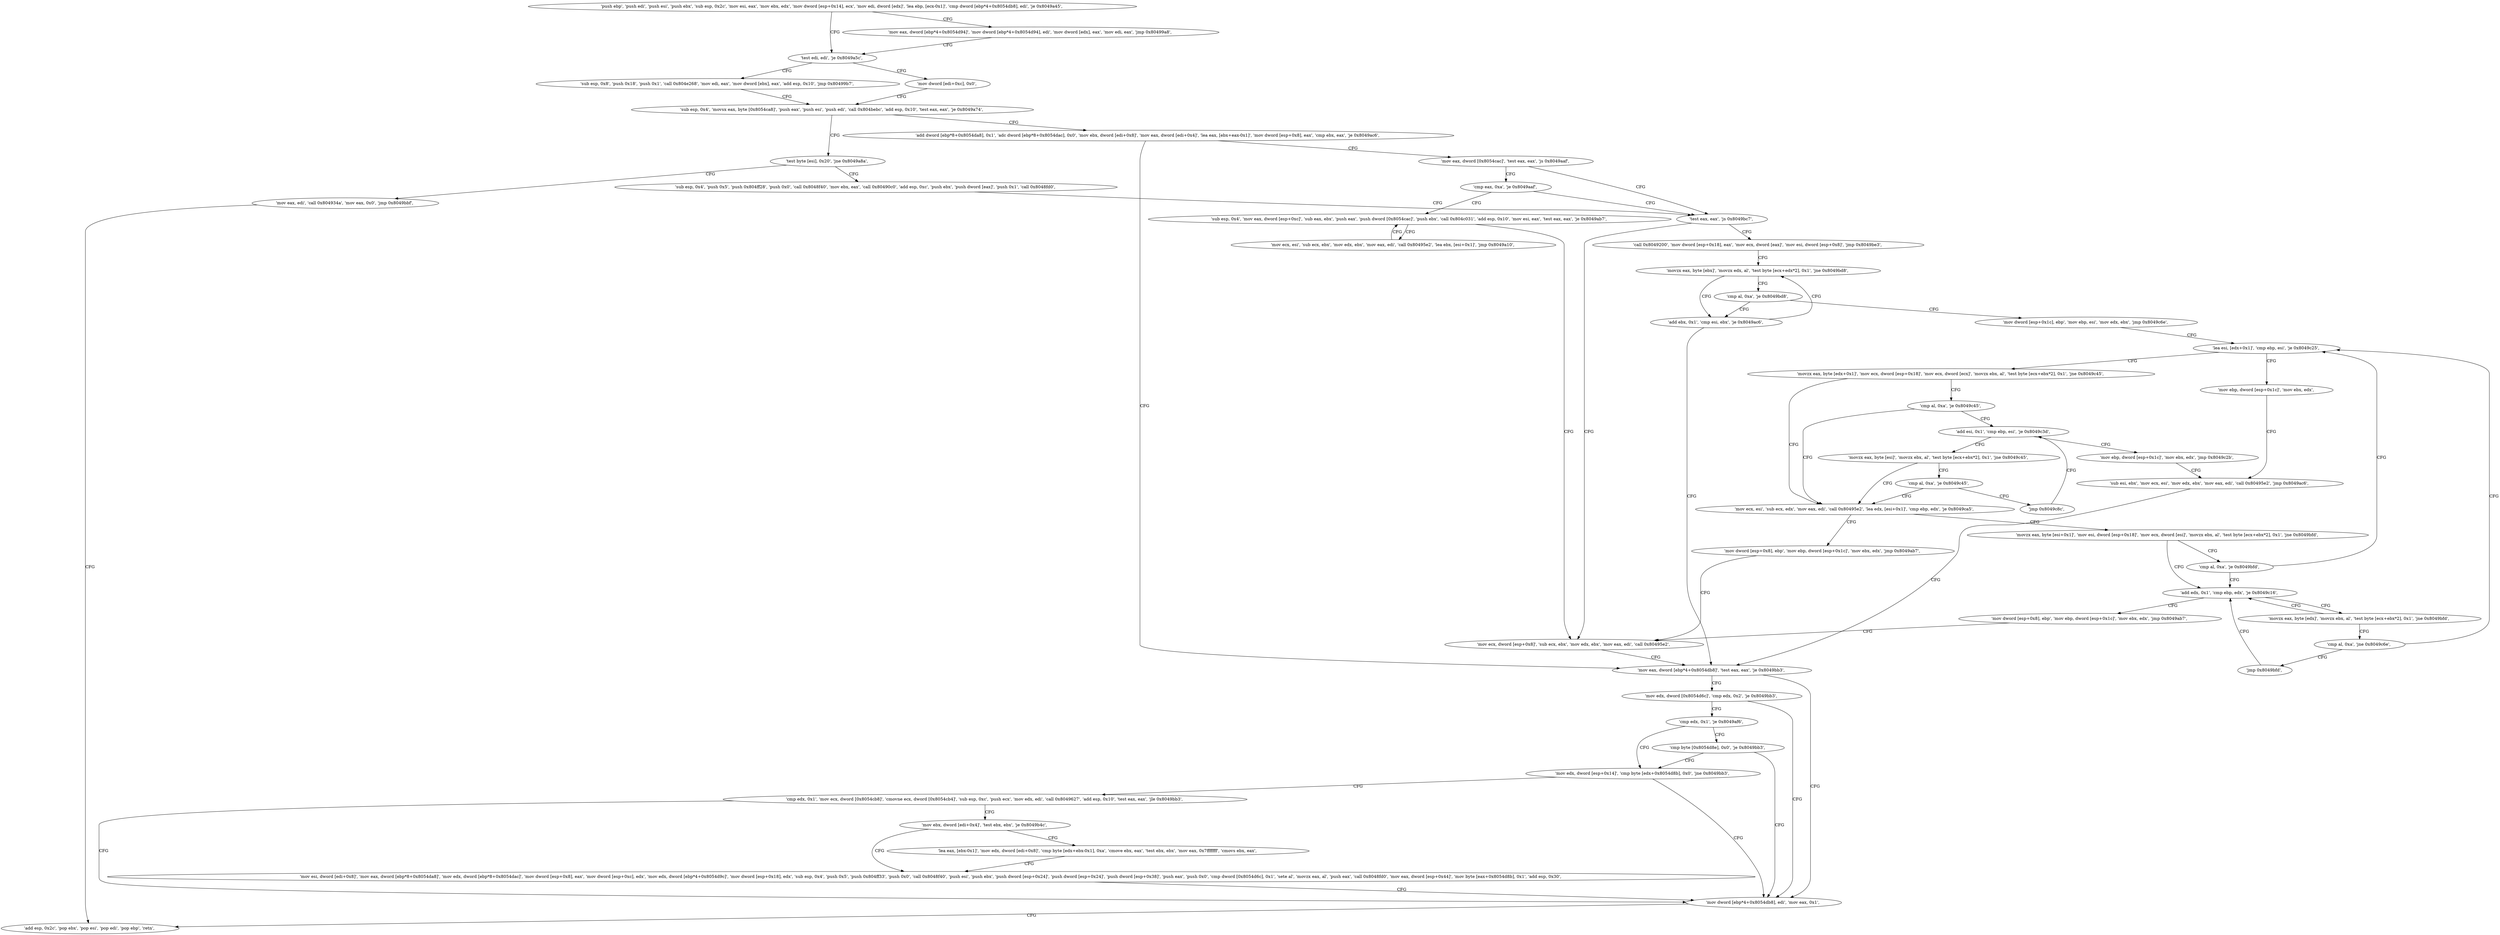 digraph "func" {
"134519175" [label = "'push ebp', 'push edi', 'push esi', 'push ebx', 'sub esp, 0x2c', 'mov esi, eax', 'mov ebx, edx', 'mov dword [esp+0x14], ecx', 'mov edi, dword [edx]', 'lea ebp, [ecx-0x1]', 'cmp dword [ebp*4+0x8054db8], edi', 'je 0x8049a45', " ]
"134519365" [label = "'mov eax, dword [ebp*4+0x8054d94]', 'mov dword [ebp*4+0x8054d94], edi', 'mov dword [edx], eax', 'mov edi, eax', 'jmp 0x80499a8', " ]
"134519208" [label = "'test edi, edi', 'je 0x8049a5c', " ]
"134519388" [label = "'sub esp, 0x8', 'push 0x18', 'push 0x1', 'call 0x804e268', 'mov edi, eax', 'mov dword [ebx], eax', 'add esp, 0x10', 'jmp 0x80499b7', " ]
"134519216" [label = "'mov dword [edi+0xc], 0x0', " ]
"134519223" [label = "'sub esp, 0x4', 'movsx eax, byte [0x8054ca8]', 'push eax', 'push esi', 'push edi', 'call 0x804bebc', 'add esp, 0x10', 'test eax, eax', 'je 0x8049a74', " ]
"134519412" [label = "'test byte [esi], 0x20', 'jne 0x8049a8a', " ]
"134519252" [label = "'add dword [ebp*8+0x8054da8], 0x1', 'adc dword [ebp*8+0x8054dac], 0x0', 'mov ebx, dword [edi+0x8]', 'mov eax, dword [edi+0x4]', 'lea eax, [ebx+eax-0x1]', 'mov dword [esp+0x8], eax', 'cmp ebx, eax', 'je 0x8049ac6', " ]
"134519434" [label = "'sub esp, 0x4', 'push 0x5', 'push 0x804ff28', 'push 0x0', 'call 0x8048f40', 'mov ebx, eax', 'call 0x80490c0', 'add esp, 0xc', 'push ebx', 'push dword [eax]', 'push 0x1', 'call 0x8048fd0', " ]
"134519417" [label = "'mov eax, edi', 'call 0x804934a', 'mov eax, 0x0', 'jmp 0x8049bbf', " ]
"134519494" [label = "'mov eax, dword [ebp*4+0x8054db8]', 'test eax, eax', 'je 0x8049bb3', " ]
"134519290" [label = "'mov eax, dword [0x8054cac]', 'test eax, eax', 'js 0x8049aaf', " ]
"134519471" [label = "'test eax, eax', 'js 0x8049bc7', " ]
"134519743" [label = "'add esp, 0x2c', 'pop ebx', 'pop esi', 'pop edi', 'pop ebp', 'retn', " ]
"134519731" [label = "'mov dword [ebp*4+0x8054db8], edi', 'mov eax, 0x1', " ]
"134519509" [label = "'mov edx, dword [0x8054d6c]', 'cmp edx, 0x2', 'je 0x8049bb3', " ]
"134519303" [label = "'cmp eax, 0xa', 'je 0x8049aaf', " ]
"134519751" [label = "'call 0x8049200', 'mov dword [esp+0x18], eax', 'mov ecx, dword [eax]', 'mov esi, dword [esp+0x8]', 'jmp 0x8049be3', " ]
"134519779" [label = "'movzx eax, byte [ebx]', 'movzx edx, al', 'test byte [ecx+edx*2], 0x1', 'jne 0x8049bd8', " ]
"134519479" [label = "'mov ecx, dword [esp+0x8]', 'sub ecx, ebx', 'mov edx, ebx', 'mov eax, edi', 'call 0x80495e2', " ]
"134519524" [label = "'cmp edx, 0x1', 'je 0x8049af6', " ]
"134519312" [label = "'sub esp, 0x4', 'mov eax, dword [esp+0xc]', 'sub eax, ebx', 'push eax', 'push dword [0x8054cac]', 'push ebx', 'call 0x804c031', 'add esp, 0x10', 'mov esi, eax', 'test eax, eax', 'je 0x8049ab7', " ]
"134519768" [label = "'add ebx, 0x1', 'cmp esi, ebx', 'je 0x8049ac6', " ]
"134519791" [label = "'cmp al, 0xa', 'je 0x8049bd8', " ]
"134519542" [label = "'mov edx, dword [esp+0x14]', 'cmp byte [edx+0x8054d8b], 0x0', 'jne 0x8049bb3', " ]
"134519529" [label = "'cmp byte [0x8054d8e], 0x0', 'je 0x8049bb3', " ]
"134519347" [label = "'mov ecx, esi', 'sub ecx, ebx', 'mov edx, ebx', 'mov eax, edi', 'call 0x80495e2', 'lea ebx, [esi+0x1]', 'jmp 0x8049a10', " ]
"134519795" [label = "'mov dword [esp+0x1c], ebp', 'mov ebp, esi', 'mov edx, ebx', 'jmp 0x8049c6e', " ]
"134519559" [label = "'cmp edx, 0x1', 'mov ecx, dword [0x8054cb8]', 'cmovne ecx, dword [0x8054cb4]', 'sub esp, 0xc', 'push ecx', 'mov edx, edi', 'call 0x8049627', 'add esp, 0x10', 'test eax, eax', 'jle 0x8049bb3', " ]
"134519918" [label = "'lea esi, [edx+0x1]', 'cmp ebp, esi', 'je 0x8049c25', " ]
"134519597" [label = "'mov ebx, dword [edi+0x4]', 'test ebx, ebx', 'je 0x8049b4c', " ]
"134519845" [label = "'mov ebp, dword [esp+0x1c]', 'mov ebx, edx', " ]
"134519925" [label = "'movzx eax, byte [edx+0x1]', 'mov ecx, dword [esp+0x18]', 'mov ecx, dword [ecx]', 'movzx ebx, al', 'test byte [ecx+ebx*2], 0x1', 'jne 0x8049c45', " ]
"134519628" [label = "'mov esi, dword [edi+0x8]', 'mov eax, dword [ebp*8+0x8054da8]', 'mov edx, dword [ebp*8+0x8054dac]', 'mov dword [esp+0x8], eax', 'mov dword [esp+0xc], edx', 'mov edx, dword [ebp*4+0x8054d9c]', 'mov dword [esp+0x18], edx', 'sub esp, 0x4', 'push 0x5', 'push 0x804ff33', 'push 0x0', 'call 0x8048f40', 'push esi', 'push ebx', 'push dword [esp+0x24]', 'push dword [esp+0x24]', 'push dword [esp+0x38]', 'push eax', 'push 0x0', 'cmp dword [0x8054d6c], 0x1', 'sete al', 'movzx eax, al', 'push eax', 'call 0x8048fd0', 'mov eax, dword [esp+0x44]', 'mov byte [eax+0x8054d8b], 0x1', 'add esp, 0x30', " ]
"134519604" [label = "'lea eax, [ebx-0x1]', 'mov edx, dword [edi+0x8]', 'cmp byte [edx+ebx-0x1], 0xa', 'cmove ebx, eax', 'test ebx, ebx', 'mov eax, 0x7fffffff', 'cmovs ebx, eax', " ]
"134519851" [label = "'sub esi, ebx', 'mov ecx, esi', 'mov edx, ebx', 'mov eax, edi', 'call 0x80495e2', 'jmp 0x8049ac6', " ]
"134519877" [label = "'mov ecx, esi', 'sub ecx, edx', 'mov eax, edi', 'call 0x80495e2', 'lea edx, [esi+0x1]', 'cmp ebp, edx', 'je 0x8049ca5', " ]
"134519944" [label = "'cmp al, 0xa', 'je 0x8049c45', " ]
"134519973" [label = "'mov dword [esp+0x8], ebp', 'mov ebp, dword [esp+0x1c]', 'mov ebx, edx', 'jmp 0x8049ab7', " ]
"134519895" [label = "'movzx eax, byte [esi+0x1]', 'mov esi, dword [esp+0x18]', 'mov ecx, dword [esi]', 'movzx ebx, al', 'test byte [ecx+ebx*2], 0x1', 'jne 0x8049bfd', " ]
"134519948" [label = "'add esi, 0x1', 'cmp ebp, esi', 'je 0x8049c3d', " ]
"134519805" [label = "'add edx, 0x1', 'cmp ebp, edx', 'je 0x8049c16', " ]
"134519914" [label = "'cmp al, 0xa', 'je 0x8049bfd', " ]
"134519869" [label = "'mov ebp, dword [esp+0x1c]', 'mov ebx, edx', 'jmp 0x8049c2b', " ]
"134519955" [label = "'movzx eax, byte [esi]', 'movzx ebx, al', 'test byte [ecx+ebx*2], 0x1', 'jne 0x8049c45', " ]
"134519830" [label = "'mov dword [esp+0x8], ebp', 'mov ebp, dword [esp+0x1c]', 'mov ebx, edx', 'jmp 0x8049ab7', " ]
"134519812" [label = "'movzx eax, byte [edx]', 'movzx ebx, al', 'test byte [ecx+ebx*2], 0x1', 'jne 0x8049bfd', " ]
"134519967" [label = "'cmp al, 0xa', 'je 0x8049c45', " ]
"134519824" [label = "'cmp al, 0xa', 'jne 0x8049c6e', " ]
"134519971" [label = "'jmp 0x8049c8c', " ]
"134519828" [label = "'jmp 0x8049bfd', " ]
"134519175" -> "134519365" [ label = "CFG" ]
"134519175" -> "134519208" [ label = "CFG" ]
"134519365" -> "134519208" [ label = "CFG" ]
"134519208" -> "134519388" [ label = "CFG" ]
"134519208" -> "134519216" [ label = "CFG" ]
"134519388" -> "134519223" [ label = "CFG" ]
"134519216" -> "134519223" [ label = "CFG" ]
"134519223" -> "134519412" [ label = "CFG" ]
"134519223" -> "134519252" [ label = "CFG" ]
"134519412" -> "134519434" [ label = "CFG" ]
"134519412" -> "134519417" [ label = "CFG" ]
"134519252" -> "134519494" [ label = "CFG" ]
"134519252" -> "134519290" [ label = "CFG" ]
"134519434" -> "134519471" [ label = "CFG" ]
"134519417" -> "134519743" [ label = "CFG" ]
"134519494" -> "134519731" [ label = "CFG" ]
"134519494" -> "134519509" [ label = "CFG" ]
"134519290" -> "134519471" [ label = "CFG" ]
"134519290" -> "134519303" [ label = "CFG" ]
"134519471" -> "134519751" [ label = "CFG" ]
"134519471" -> "134519479" [ label = "CFG" ]
"134519731" -> "134519743" [ label = "CFG" ]
"134519509" -> "134519731" [ label = "CFG" ]
"134519509" -> "134519524" [ label = "CFG" ]
"134519303" -> "134519471" [ label = "CFG" ]
"134519303" -> "134519312" [ label = "CFG" ]
"134519751" -> "134519779" [ label = "CFG" ]
"134519779" -> "134519768" [ label = "CFG" ]
"134519779" -> "134519791" [ label = "CFG" ]
"134519479" -> "134519494" [ label = "CFG" ]
"134519524" -> "134519542" [ label = "CFG" ]
"134519524" -> "134519529" [ label = "CFG" ]
"134519312" -> "134519479" [ label = "CFG" ]
"134519312" -> "134519347" [ label = "CFG" ]
"134519768" -> "134519494" [ label = "CFG" ]
"134519768" -> "134519779" [ label = "CFG" ]
"134519791" -> "134519768" [ label = "CFG" ]
"134519791" -> "134519795" [ label = "CFG" ]
"134519542" -> "134519731" [ label = "CFG" ]
"134519542" -> "134519559" [ label = "CFG" ]
"134519529" -> "134519731" [ label = "CFG" ]
"134519529" -> "134519542" [ label = "CFG" ]
"134519347" -> "134519312" [ label = "CFG" ]
"134519795" -> "134519918" [ label = "CFG" ]
"134519559" -> "134519731" [ label = "CFG" ]
"134519559" -> "134519597" [ label = "CFG" ]
"134519918" -> "134519845" [ label = "CFG" ]
"134519918" -> "134519925" [ label = "CFG" ]
"134519597" -> "134519628" [ label = "CFG" ]
"134519597" -> "134519604" [ label = "CFG" ]
"134519845" -> "134519851" [ label = "CFG" ]
"134519925" -> "134519877" [ label = "CFG" ]
"134519925" -> "134519944" [ label = "CFG" ]
"134519628" -> "134519731" [ label = "CFG" ]
"134519604" -> "134519628" [ label = "CFG" ]
"134519851" -> "134519494" [ label = "CFG" ]
"134519877" -> "134519973" [ label = "CFG" ]
"134519877" -> "134519895" [ label = "CFG" ]
"134519944" -> "134519877" [ label = "CFG" ]
"134519944" -> "134519948" [ label = "CFG" ]
"134519973" -> "134519479" [ label = "CFG" ]
"134519895" -> "134519805" [ label = "CFG" ]
"134519895" -> "134519914" [ label = "CFG" ]
"134519948" -> "134519869" [ label = "CFG" ]
"134519948" -> "134519955" [ label = "CFG" ]
"134519805" -> "134519830" [ label = "CFG" ]
"134519805" -> "134519812" [ label = "CFG" ]
"134519914" -> "134519805" [ label = "CFG" ]
"134519914" -> "134519918" [ label = "CFG" ]
"134519869" -> "134519851" [ label = "CFG" ]
"134519955" -> "134519877" [ label = "CFG" ]
"134519955" -> "134519967" [ label = "CFG" ]
"134519830" -> "134519479" [ label = "CFG" ]
"134519812" -> "134519805" [ label = "CFG" ]
"134519812" -> "134519824" [ label = "CFG" ]
"134519967" -> "134519877" [ label = "CFG" ]
"134519967" -> "134519971" [ label = "CFG" ]
"134519824" -> "134519918" [ label = "CFG" ]
"134519824" -> "134519828" [ label = "CFG" ]
"134519971" -> "134519948" [ label = "CFG" ]
"134519828" -> "134519805" [ label = "CFG" ]
}
